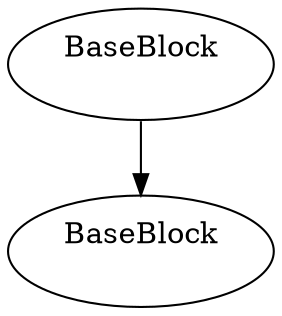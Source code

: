digraph G {
    n000002377810ACC0 [label="BaseBlock\n "]
    n000002377810ACC0 -> n000002377810B0B0
    n000002377810B0B0 [label="BaseBlock\n "]
}

